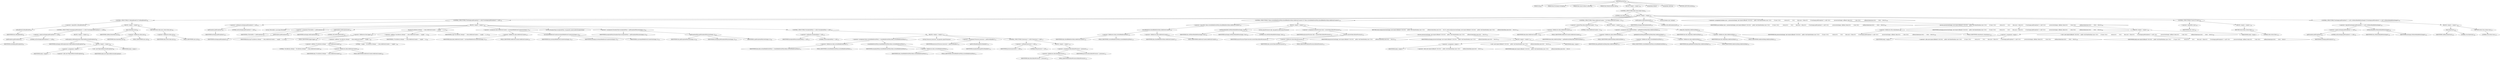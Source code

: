 digraph "process" {  
"222" [label = <(METHOD,process)<SUB>89</SUB>> ]
"27" [label = <(PARAM,this)<SUB>89</SUB>> ]
"223" [label = <(PARAM,final Exchange exchange)<SUB>89</SUB>> ]
"224" [label = <(PARAM,final AsyncCallback callback)<SUB>89</SUB>> ]
"225" [label = <(PARAM,final RedeliveryData data)<SUB>89</SUB>> ]
"226" [label = <(BLOCK,&lt;empty&gt;,&lt;empty&gt;)<SUB>89</SUB>> ]
"227" [label = <(CONTROL_STRUCTURE,while (true),while (true))<SUB>91</SUB>> ]
"228" [label = <(LITERAL,true,while (true))<SUB>91</SUB>> ]
"229" [label = <(BLOCK,&lt;empty&gt;,&lt;empty&gt;)<SUB>91</SUB>> ]
"230" [label = <(CONTROL_STRUCTURE,if (!isRunAllowed()),if (!isRunAllowed()))<SUB>94</SUB>> ]
"231" [label = <(&lt;operator&gt;.logicalNot,!isRunAllowed())<SUB>94</SUB>> ]
"232" [label = <(isRunAllowed,isRunAllowed())<SUB>94</SUB>> ]
"26" [label = <(IDENTIFIER,this,isRunAllowed())<SUB>94</SUB>> ]
"233" [label = <(BLOCK,&lt;empty&gt;,&lt;empty&gt;)<SUB>94</SUB>> ]
"234" [label = <(CONTROL_STRUCTURE,if (exchange.getException() == null),if (exchange.getException() == null))<SUB>95</SUB>> ]
"235" [label = <(&lt;operator&gt;.equals,exchange.getException() == null)<SUB>95</SUB>> ]
"236" [label = <(getException,getException())<SUB>95</SUB>> ]
"237" [label = <(IDENTIFIER,exchange,getException())<SUB>95</SUB>> ]
"238" [label = <(LITERAL,null,exchange.getException() == null)<SUB>95</SUB>> ]
"239" [label = <(BLOCK,&lt;empty&gt;,&lt;empty&gt;)<SUB>95</SUB>> ]
"240" [label = <(setException,setException(new RejectedExecutionException()))<SUB>96</SUB>> ]
"241" [label = <(IDENTIFIER,exchange,setException(new RejectedExecutionException()))<SUB>96</SUB>> ]
"242" [label = <(BLOCK,&lt;empty&gt;,&lt;empty&gt;)<SUB>96</SUB>> ]
"243" [label = <(&lt;operator&gt;.assignment,&lt;empty&gt;)> ]
"244" [label = <(IDENTIFIER,$obj3,&lt;empty&gt;)> ]
"245" [label = <(&lt;operator&gt;.alloc,new RejectedExecutionException())<SUB>96</SUB>> ]
"246" [label = <(&lt;init&gt;,new RejectedExecutionException())<SUB>96</SUB>> ]
"247" [label = <(IDENTIFIER,$obj3,new RejectedExecutionException())> ]
"248" [label = <(IDENTIFIER,$obj3,&lt;empty&gt;)> ]
"249" [label = <(done,done(data.sync))<SUB>98</SUB>> ]
"250" [label = <(IDENTIFIER,callback,done(data.sync))<SUB>98</SUB>> ]
"251" [label = <(&lt;operator&gt;.fieldAccess,data.sync)<SUB>98</SUB>> ]
"252" [label = <(IDENTIFIER,data,done(data.sync))<SUB>98</SUB>> ]
"253" [label = <(FIELD_IDENTIFIER,sync,sync)<SUB>98</SUB>> ]
"254" [label = <(RETURN,return data.sync;,return data.sync;)<SUB>99</SUB>> ]
"255" [label = <(&lt;operator&gt;.fieldAccess,data.sync)<SUB>99</SUB>> ]
"256" [label = <(IDENTIFIER,data,return data.sync;)<SUB>99</SUB>> ]
"257" [label = <(FIELD_IDENTIFIER,sync,sync)<SUB>99</SUB>> ]
"258" [label = <(CONTROL_STRUCTURE,if (exchange.getException() != null),if (exchange.getException() != null))<SUB>102</SUB>> ]
"259" [label = <(&lt;operator&gt;.notEquals,exchange.getException() != null)<SUB>102</SUB>> ]
"260" [label = <(getException,getException())<SUB>102</SUB>> ]
"261" [label = <(IDENTIFIER,exchange,getException())<SUB>102</SUB>> ]
"262" [label = <(LITERAL,null,exchange.getException() != null)<SUB>102</SUB>> ]
"263" [label = <(BLOCK,&lt;empty&gt;,&lt;empty&gt;)<SUB>102</SUB>> ]
"264" [label = <(LOCAL,Throwable e: java.lang.Throwable)> ]
"265" [label = <(&lt;operator&gt;.assignment,Throwable e = getException())<SUB>103</SUB>> ]
"266" [label = <(IDENTIFIER,e,Throwable e = getException())<SUB>103</SUB>> ]
"267" [label = <(getException,getException())<SUB>103</SUB>> ]
"268" [label = <(IDENTIFIER,exchange,getException())<SUB>103</SUB>> ]
"269" [label = <(setException,setException(null))<SUB>104</SUB>> ]
"270" [label = <(IDENTIFIER,exchange,setException(null))<SUB>104</SUB>> ]
"271" [label = <(LITERAL,null,setException(null))<SUB>104</SUB>> ]
"272" [label = <(log,log(&quot;On delivery attempt: &quot; + data.redeliveryCounter + &quot; caught: &quot; + e, e))<SUB>106</SUB>> ]
"273" [label = <(&lt;operator&gt;.fieldAccess,this.logger)<SUB>106</SUB>> ]
"274" [label = <(IDENTIFIER,this,log(&quot;On delivery attempt: &quot; + data.redeliveryCounter + &quot; caught: &quot; + e, e))<SUB>106</SUB>> ]
"275" [label = <(FIELD_IDENTIFIER,logger,logger)<SUB>106</SUB>> ]
"276" [label = <(&lt;operator&gt;.addition,&quot;On delivery attempt: &quot; + data.redeliveryCounter + &quot; caught: &quot; + e)<SUB>106</SUB>> ]
"277" [label = <(&lt;operator&gt;.addition,&quot;On delivery attempt: &quot; + data.redeliveryCounter + &quot; caught: &quot;)<SUB>106</SUB>> ]
"278" [label = <(&lt;operator&gt;.addition,&quot;On delivery attempt: &quot; + data.redeliveryCounter)<SUB>106</SUB>> ]
"279" [label = <(LITERAL,&quot;On delivery attempt: &quot;,&quot;On delivery attempt: &quot; + data.redeliveryCounter)<SUB>106</SUB>> ]
"280" [label = <(&lt;operator&gt;.fieldAccess,data.redeliveryCounter)<SUB>106</SUB>> ]
"281" [label = <(IDENTIFIER,data,&quot;On delivery attempt: &quot; + data.redeliveryCounter)<SUB>106</SUB>> ]
"282" [label = <(FIELD_IDENTIFIER,redeliveryCounter,redeliveryCounter)<SUB>106</SUB>> ]
"283" [label = <(LITERAL,&quot; caught: &quot;,&quot;On delivery attempt: &quot; + data.redeliveryCounter + &quot; caught: &quot;)<SUB>106</SUB>> ]
"284" [label = <(IDENTIFIER,e,&quot;On delivery attempt: &quot; + data.redeliveryCounter + &quot; caught: &quot; + e)<SUB>106</SUB>> ]
"285" [label = <(IDENTIFIER,e,log(&quot;On delivery attempt: &quot; + data.redeliveryCounter + &quot; caught: &quot; + e, e))<SUB>106</SUB>> ]
"286" [label = <(&lt;operator&gt;.assignment,data.redeliveryCounter = incrementRedeliveryCounter(exchange, e))<SUB>107</SUB>> ]
"287" [label = <(&lt;operator&gt;.fieldAccess,data.redeliveryCounter)<SUB>107</SUB>> ]
"288" [label = <(IDENTIFIER,data,data.redeliveryCounter = incrementRedeliveryCounter(exchange, e))<SUB>107</SUB>> ]
"289" [label = <(FIELD_IDENTIFIER,redeliveryCounter,redeliveryCounter)<SUB>107</SUB>> ]
"290" [label = <(incrementRedeliveryCounter,incrementRedeliveryCounter(exchange, e))<SUB>107</SUB>> ]
"28" [label = <(IDENTIFIER,this,incrementRedeliveryCounter(exchange, e))<SUB>107</SUB>> ]
"291" [label = <(IDENTIFIER,exchange,incrementRedeliveryCounter(exchange, e))<SUB>107</SUB>> ]
"292" [label = <(IDENTIFIER,e,incrementRedeliveryCounter(exchange, e))<SUB>107</SUB>> ]
"293" [label = <(LOCAL,ExceptionType exceptionPolicy: org.apache.camel.model.ExceptionType)> ]
"294" [label = <(&lt;operator&gt;.assignment,ExceptionType exceptionPolicy = getExceptionPolicy(exchange, e))<SUB>109</SUB>> ]
"295" [label = <(IDENTIFIER,exceptionPolicy,ExceptionType exceptionPolicy = getExceptionPolicy(exchange, e))<SUB>109</SUB>> ]
"296" [label = <(getExceptionPolicy,getExceptionPolicy(exchange, e))<SUB>109</SUB>> ]
"29" [label = <(IDENTIFIER,this,getExceptionPolicy(exchange, e))<SUB>109</SUB>> ]
"297" [label = <(IDENTIFIER,exchange,getExceptionPolicy(exchange, e))<SUB>109</SUB>> ]
"298" [label = <(IDENTIFIER,e,getExceptionPolicy(exchange, e))<SUB>109</SUB>> ]
"299" [label = <(CONTROL_STRUCTURE,if (exceptionPolicy != null),if (exceptionPolicy != null))<SUB>110</SUB>> ]
"300" [label = <(&lt;operator&gt;.notEquals,exceptionPolicy != null)<SUB>110</SUB>> ]
"301" [label = <(IDENTIFIER,exceptionPolicy,exceptionPolicy != null)<SUB>110</SUB>> ]
"302" [label = <(LITERAL,null,exceptionPolicy != null)<SUB>110</SUB>> ]
"303" [label = <(BLOCK,&lt;empty&gt;,&lt;empty&gt;)<SUB>110</SUB>> ]
"304" [label = <(&lt;operator&gt;.assignment,data.currentRedeliveryPolicy = createRedeliveryPolicy(data.currentRedeliveryPolicy))<SUB>111</SUB>> ]
"305" [label = <(&lt;operator&gt;.fieldAccess,data.currentRedeliveryPolicy)<SUB>111</SUB>> ]
"306" [label = <(IDENTIFIER,data,data.currentRedeliveryPolicy = createRedeliveryPolicy(data.currentRedeliveryPolicy))<SUB>111</SUB>> ]
"307" [label = <(FIELD_IDENTIFIER,currentRedeliveryPolicy,currentRedeliveryPolicy)<SUB>111</SUB>> ]
"308" [label = <(createRedeliveryPolicy,createRedeliveryPolicy(data.currentRedeliveryPolicy))<SUB>111</SUB>> ]
"309" [label = <(IDENTIFIER,exceptionPolicy,createRedeliveryPolicy(data.currentRedeliveryPolicy))<SUB>111</SUB>> ]
"310" [label = <(&lt;operator&gt;.fieldAccess,data.currentRedeliveryPolicy)<SUB>111</SUB>> ]
"311" [label = <(IDENTIFIER,data,createRedeliveryPolicy(data.currentRedeliveryPolicy))<SUB>111</SUB>> ]
"312" [label = <(FIELD_IDENTIFIER,currentRedeliveryPolicy,currentRedeliveryPolicy)<SUB>111</SUB>> ]
"313" [label = <(LOCAL,Processor processor: org.apache.camel.Processor)> ]
"314" [label = <(&lt;operator&gt;.assignment,Processor processor = getErrorHandler())<SUB>112</SUB>> ]
"315" [label = <(IDENTIFIER,processor,Processor processor = getErrorHandler())<SUB>112</SUB>> ]
"316" [label = <(getErrorHandler,getErrorHandler())<SUB>112</SUB>> ]
"317" [label = <(IDENTIFIER,exceptionPolicy,getErrorHandler())<SUB>112</SUB>> ]
"318" [label = <(CONTROL_STRUCTURE,if (processor != null),if (processor != null))<SUB>113</SUB>> ]
"319" [label = <(&lt;operator&gt;.notEquals,processor != null)<SUB>113</SUB>> ]
"320" [label = <(IDENTIFIER,processor,processor != null)<SUB>113</SUB>> ]
"321" [label = <(LITERAL,null,processor != null)<SUB>113</SUB>> ]
"322" [label = <(BLOCK,&lt;empty&gt;,&lt;empty&gt;)<SUB>113</SUB>> ]
"323" [label = <(&lt;operator&gt;.assignment,data.failureProcessor = processor)<SUB>114</SUB>> ]
"324" [label = <(&lt;operator&gt;.fieldAccess,data.failureProcessor)<SUB>114</SUB>> ]
"325" [label = <(IDENTIFIER,data,data.failureProcessor = processor)<SUB>114</SUB>> ]
"326" [label = <(FIELD_IDENTIFIER,failureProcessor,failureProcessor)<SUB>114</SUB>> ]
"327" [label = <(IDENTIFIER,processor,data.failureProcessor = processor)<SUB>114</SUB>> ]
"328" [label = <(CONTROL_STRUCTURE,if (!data.currentRedeliveryPolicy.shouldRedeliver(data.redeliveryCounter)),if (!data.currentRedeliveryPolicy.shouldRedeliver(data.redeliveryCounter)))<SUB>119</SUB>> ]
"329" [label = <(&lt;operator&gt;.logicalNot,!data.currentRedeliveryPolicy.shouldRedeliver(data.redeliveryCounter))<SUB>119</SUB>> ]
"330" [label = <(shouldRedeliver,shouldRedeliver(data.redeliveryCounter))<SUB>119</SUB>> ]
"331" [label = <(&lt;operator&gt;.fieldAccess,data.currentRedeliveryPolicy)<SUB>119</SUB>> ]
"332" [label = <(IDENTIFIER,data,shouldRedeliver(data.redeliveryCounter))<SUB>119</SUB>> ]
"333" [label = <(FIELD_IDENTIFIER,currentRedeliveryPolicy,currentRedeliveryPolicy)<SUB>119</SUB>> ]
"334" [label = <(&lt;operator&gt;.fieldAccess,data.redeliveryCounter)<SUB>119</SUB>> ]
"335" [label = <(IDENTIFIER,data,shouldRedeliver(data.redeliveryCounter))<SUB>119</SUB>> ]
"336" [label = <(FIELD_IDENTIFIER,redeliveryCounter,redeliveryCounter)<SUB>119</SUB>> ]
"337" [label = <(BLOCK,&lt;empty&gt;,&lt;empty&gt;)<SUB>119</SUB>> ]
"338" [label = <(setFailureHandled,setFailureHandled(exchange, true))<SUB>120</SUB>> ]
"30" [label = <(IDENTIFIER,this,setFailureHandled(exchange, true))<SUB>120</SUB>> ]
"339" [label = <(IDENTIFIER,exchange,setFailureHandled(exchange, true))<SUB>120</SUB>> ]
"340" [label = <(LITERAL,true,setFailureHandled(exchange, true))<SUB>120</SUB>> ]
"341" [label = <(LOCAL,AsyncProcessor afp: org.apache.camel.AsyncProcessor)> ]
"342" [label = <(&lt;operator&gt;.assignment,AsyncProcessor afp = convert(data.failureProcessor))<SUB>121</SUB>> ]
"343" [label = <(IDENTIFIER,afp,AsyncProcessor afp = convert(data.failureProcessor))<SUB>121</SUB>> ]
"344" [label = <(convert,convert(data.failureProcessor))<SUB>121</SUB>> ]
"345" [label = <(IDENTIFIER,AsyncProcessorTypeConverter,convert(data.failureProcessor))<SUB>121</SUB>> ]
"346" [label = <(&lt;operator&gt;.fieldAccess,data.failureProcessor)<SUB>121</SUB>> ]
"347" [label = <(IDENTIFIER,data,convert(data.failureProcessor))<SUB>121</SUB>> ]
"348" [label = <(FIELD_IDENTIFIER,failureProcessor,failureProcessor)<SUB>121</SUB>> ]
"349" [label = <(RETURN,return afp.process(exchange, new AsyncCallback() {\012\012    public void done(boolean sync) {\012        callback.done(data.sync);\012    }\012});,return afp.process(exchange, new AsyncCallback() {\012\012    public void done(boolean sync) {\012        callback.done(data.sync);\012    }\012});)<SUB>122</SUB>> ]
"350" [label = <(process,process(exchange, new AsyncCallback() {\012\012    public void done(boolean sync) {\012        callback.done(data.sync);\012    }\012}))<SUB>122</SUB>> ]
"351" [label = <(IDENTIFIER,afp,process(exchange, new AsyncCallback() {\012\012    public void done(boolean sync) {\012        callback.done(data.sync);\012    }\012}))<SUB>122</SUB>> ]
"352" [label = <(IDENTIFIER,exchange,process(exchange, new AsyncCallback() {\012\012    public void done(boolean sync) {\012        callback.done(data.sync);\012    }\012}))<SUB>122</SUB>> ]
"353" [label = <(BLOCK,&lt;empty&gt;,&lt;empty&gt;)<SUB>122</SUB>> ]
"354" [label = <(&lt;operator&gt;.assignment,&lt;empty&gt;)> ]
"355" [label = <(IDENTIFIER,$obj4,&lt;empty&gt;)> ]
"356" [label = <(&lt;operator&gt;.alloc,new AsyncCallback() {\012\012    public void done(boolean sync) {\012        callback.done(data.sync);\012    }\012})<SUB>122</SUB>> ]
"357" [label = <(&lt;init&gt;,new AsyncCallback() {\012\012    public void done(boolean sync) {\012        callback.done(data.sync);\012    }\012})<SUB>122</SUB>> ]
"358" [label = <(IDENTIFIER,$obj4,new AsyncCallback() {\012\012    public void done(boolean sync) {\012        callback.done(data.sync);\012    }\012})> ]
"359" [label = <(IDENTIFIER,$obj4,&lt;empty&gt;)> ]
"360" [label = <(CONTROL_STRUCTURE,if (data.redeliveryCounter &gt; 0),if (data.redeliveryCounter &gt; 0))<SUB>129</SUB>> ]
"361" [label = <(&lt;operator&gt;.greaterThan,data.redeliveryCounter &gt; 0)<SUB>129</SUB>> ]
"362" [label = <(&lt;operator&gt;.fieldAccess,data.redeliveryCounter)<SUB>129</SUB>> ]
"363" [label = <(IDENTIFIER,data,data.redeliveryCounter &gt; 0)<SUB>129</SUB>> ]
"364" [label = <(FIELD_IDENTIFIER,redeliveryCounter,redeliveryCounter)<SUB>129</SUB>> ]
"365" [label = <(LITERAL,0,data.redeliveryCounter &gt; 0)<SUB>129</SUB>> ]
"366" [label = <(BLOCK,&lt;empty&gt;,&lt;empty&gt;)<SUB>129</SUB>> ]
"367" [label = <(&lt;operator&gt;.assignment,data.redeliveryDelay = getRedeliveryDelay(data.redeliveryDelay))<SUB>131</SUB>> ]
"368" [label = <(&lt;operator&gt;.fieldAccess,data.redeliveryDelay)<SUB>131</SUB>> ]
"369" [label = <(IDENTIFIER,data,data.redeliveryDelay = getRedeliveryDelay(data.redeliveryDelay))<SUB>131</SUB>> ]
"370" [label = <(FIELD_IDENTIFIER,redeliveryDelay,redeliveryDelay)<SUB>131</SUB>> ]
"371" [label = <(getRedeliveryDelay,getRedeliveryDelay(data.redeliveryDelay))<SUB>131</SUB>> ]
"372" [label = <(&lt;operator&gt;.fieldAccess,data.currentRedeliveryPolicy)<SUB>131</SUB>> ]
"373" [label = <(IDENTIFIER,data,getRedeliveryDelay(data.redeliveryDelay))<SUB>131</SUB>> ]
"374" [label = <(FIELD_IDENTIFIER,currentRedeliveryPolicy,currentRedeliveryPolicy)<SUB>131</SUB>> ]
"375" [label = <(&lt;operator&gt;.fieldAccess,data.redeliveryDelay)<SUB>131</SUB>> ]
"376" [label = <(IDENTIFIER,data,getRedeliveryDelay(data.redeliveryDelay))<SUB>131</SUB>> ]
"377" [label = <(FIELD_IDENTIFIER,redeliveryDelay,redeliveryDelay)<SUB>131</SUB>> ]
"378" [label = <(sleep,this.sleep(data.redeliveryDelay))<SUB>132</SUB>> ]
"31" [label = <(IDENTIFIER,this,this.sleep(data.redeliveryDelay))<SUB>132</SUB>> ]
"379" [label = <(&lt;operator&gt;.fieldAccess,data.redeliveryDelay)<SUB>132</SUB>> ]
"380" [label = <(IDENTIFIER,data,this.sleep(data.redeliveryDelay))<SUB>132</SUB>> ]
"381" [label = <(FIELD_IDENTIFIER,redeliveryDelay,redeliveryDelay)<SUB>132</SUB>> ]
"382" [label = <(setException,setException(null))<SUB>135</SUB>> ]
"383" [label = <(IDENTIFIER,exchange,setException(null))<SUB>135</SUB>> ]
"384" [label = <(LITERAL,null,setException(null))<SUB>135</SUB>> ]
"385" [label = <(LOCAL,boolean sync: boolean)> ]
"386" [label = <(&lt;operator&gt;.assignment,boolean sync = process(exchange, new AsyncCallback() {\012\012    public void done(boolean sync) {\012        if (sync) {\012            return;\012        }\012        data.sync = false;\012        if (exchange.getException() != null) {\012            process(exchange, callback, data);\012        } else {\012            callback.done(sync);\012        }\012    }\012}))<SUB>136</SUB>> ]
"387" [label = <(IDENTIFIER,sync,boolean sync = process(exchange, new AsyncCallback() {\012\012    public void done(boolean sync) {\012        if (sync) {\012            return;\012        }\012        data.sync = false;\012        if (exchange.getException() != null) {\012            process(exchange, callback, data);\012        } else {\012            callback.done(sync);\012        }\012    }\012}))<SUB>136</SUB>> ]
"388" [label = <(process,process(exchange, new AsyncCallback() {\012\012    public void done(boolean sync) {\012        if (sync) {\012            return;\012        }\012        data.sync = false;\012        if (exchange.getException() != null) {\012            process(exchange, callback, data);\012        } else {\012            callback.done(sync);\012        }\012    }\012}))<SUB>136</SUB>> ]
"389" [label = <(&lt;operator&gt;.fieldAccess,this.outputAsync)<SUB>136</SUB>> ]
"390" [label = <(IDENTIFIER,this,process(exchange, new AsyncCallback() {\012\012    public void done(boolean sync) {\012        if (sync) {\012            return;\012        }\012        data.sync = false;\012        if (exchange.getException() != null) {\012            process(exchange, callback, data);\012        } else {\012            callback.done(sync);\012        }\012    }\012}))<SUB>136</SUB>> ]
"391" [label = <(FIELD_IDENTIFIER,outputAsync,outputAsync)<SUB>136</SUB>> ]
"392" [label = <(IDENTIFIER,exchange,process(exchange, new AsyncCallback() {\012\012    public void done(boolean sync) {\012        if (sync) {\012            return;\012        }\012        data.sync = false;\012        if (exchange.getException() != null) {\012            process(exchange, callback, data);\012        } else {\012            callback.done(sync);\012        }\012    }\012}))<SUB>136</SUB>> ]
"393" [label = <(BLOCK,&lt;empty&gt;,&lt;empty&gt;)<SUB>136</SUB>> ]
"394" [label = <(&lt;operator&gt;.assignment,&lt;empty&gt;)> ]
"395" [label = <(IDENTIFIER,$obj5,&lt;empty&gt;)> ]
"396" [label = <(&lt;operator&gt;.alloc,new AsyncCallback() {\012\012    public void done(boolean sync) {\012        if (sync) {\012            return;\012        }\012        data.sync = false;\012        if (exchange.getException() != null) {\012            process(exchange, callback, data);\012        } else {\012            callback.done(sync);\012        }\012    }\012})<SUB>136</SUB>> ]
"397" [label = <(&lt;init&gt;,new AsyncCallback() {\012\012    public void done(boolean sync) {\012        if (sync) {\012            return;\012        }\012        data.sync = false;\012        if (exchange.getException() != null) {\012            process(exchange, callback, data);\012        } else {\012            callback.done(sync);\012        }\012    }\012})<SUB>136</SUB>> ]
"398" [label = <(IDENTIFIER,$obj5,new AsyncCallback() {\012\012    public void done(boolean sync) {\012        if (sync) {\012            return;\012        }\012        data.sync = false;\012        if (exchange.getException() != null) {\012            process(exchange, callback, data);\012        } else {\012            callback.done(sync);\012        }\012    }\012})> ]
"399" [label = <(IDENTIFIER,$obj5,&lt;empty&gt;)> ]
"400" [label = <(CONTROL_STRUCTURE,if (!sync),if (!sync))<SUB>150</SUB>> ]
"401" [label = <(&lt;operator&gt;.logicalNot,!sync)<SUB>150</SUB>> ]
"402" [label = <(IDENTIFIER,sync,!sync)<SUB>150</SUB>> ]
"403" [label = <(BLOCK,&lt;empty&gt;,&lt;empty&gt;)<SUB>150</SUB>> ]
"404" [label = <(RETURN,return false;,return false;)<SUB>152</SUB>> ]
"405" [label = <(LITERAL,false,return false;)<SUB>152</SUB>> ]
"406" [label = <(CONTROL_STRUCTURE,if (exchange.getException() == null || isFailureHandled(exchange)),if (exchange.getException() == null || isFailureHandled(exchange)))<SUB>154</SUB>> ]
"407" [label = <(&lt;operator&gt;.logicalOr,exchange.getException() == null || isFailureHandled(exchange))<SUB>154</SUB>> ]
"408" [label = <(&lt;operator&gt;.equals,exchange.getException() == null)<SUB>154</SUB>> ]
"409" [label = <(getException,getException())<SUB>154</SUB>> ]
"410" [label = <(IDENTIFIER,exchange,getException())<SUB>154</SUB>> ]
"411" [label = <(LITERAL,null,exchange.getException() == null)<SUB>154</SUB>> ]
"412" [label = <(isFailureHandled,isFailureHandled(exchange))<SUB>154</SUB>> ]
"32" [label = <(IDENTIFIER,this,isFailureHandled(exchange))<SUB>154</SUB>> ]
"413" [label = <(IDENTIFIER,exchange,isFailureHandled(exchange))<SUB>154</SUB>> ]
"414" [label = <(BLOCK,&lt;empty&gt;,&lt;empty&gt;)<SUB>154</SUB>> ]
"415" [label = <(done,done(true))<SUB>156</SUB>> ]
"416" [label = <(IDENTIFIER,callback,done(true))<SUB>156</SUB>> ]
"417" [label = <(LITERAL,true,done(true))<SUB>156</SUB>> ]
"418" [label = <(RETURN,return true;,return true;)<SUB>157</SUB>> ]
"419" [label = <(LITERAL,true,return true;)<SUB>157</SUB>> ]
"420" [label = <(MODIFIER,PUBLIC)> ]
"421" [label = <(MODIFIER,VIRTUAL)> ]
"422" [label = <(METHOD_RETURN,boolean)<SUB>89</SUB>> ]
  "222" -> "27" 
  "222" -> "223" 
  "222" -> "224" 
  "222" -> "225" 
  "222" -> "226" 
  "222" -> "420" 
  "222" -> "421" 
  "222" -> "422" 
  "226" -> "227" 
  "227" -> "228" 
  "227" -> "229" 
  "229" -> "230" 
  "229" -> "258" 
  "229" -> "328" 
  "229" -> "360" 
  "229" -> "382" 
  "229" -> "385" 
  "229" -> "386" 
  "229" -> "400" 
  "229" -> "406" 
  "230" -> "231" 
  "230" -> "233" 
  "231" -> "232" 
  "232" -> "26" 
  "233" -> "234" 
  "233" -> "249" 
  "233" -> "254" 
  "234" -> "235" 
  "234" -> "239" 
  "235" -> "236" 
  "235" -> "238" 
  "236" -> "237" 
  "239" -> "240" 
  "240" -> "241" 
  "240" -> "242" 
  "242" -> "243" 
  "242" -> "246" 
  "242" -> "248" 
  "243" -> "244" 
  "243" -> "245" 
  "246" -> "247" 
  "249" -> "250" 
  "249" -> "251" 
  "251" -> "252" 
  "251" -> "253" 
  "254" -> "255" 
  "255" -> "256" 
  "255" -> "257" 
  "258" -> "259" 
  "258" -> "263" 
  "259" -> "260" 
  "259" -> "262" 
  "260" -> "261" 
  "263" -> "264" 
  "263" -> "265" 
  "263" -> "269" 
  "263" -> "272" 
  "263" -> "286" 
  "263" -> "293" 
  "263" -> "294" 
  "263" -> "299" 
  "265" -> "266" 
  "265" -> "267" 
  "267" -> "268" 
  "269" -> "270" 
  "269" -> "271" 
  "272" -> "273" 
  "272" -> "276" 
  "272" -> "285" 
  "273" -> "274" 
  "273" -> "275" 
  "276" -> "277" 
  "276" -> "284" 
  "277" -> "278" 
  "277" -> "283" 
  "278" -> "279" 
  "278" -> "280" 
  "280" -> "281" 
  "280" -> "282" 
  "286" -> "287" 
  "286" -> "290" 
  "287" -> "288" 
  "287" -> "289" 
  "290" -> "28" 
  "290" -> "291" 
  "290" -> "292" 
  "294" -> "295" 
  "294" -> "296" 
  "296" -> "29" 
  "296" -> "297" 
  "296" -> "298" 
  "299" -> "300" 
  "299" -> "303" 
  "300" -> "301" 
  "300" -> "302" 
  "303" -> "304" 
  "303" -> "313" 
  "303" -> "314" 
  "303" -> "318" 
  "304" -> "305" 
  "304" -> "308" 
  "305" -> "306" 
  "305" -> "307" 
  "308" -> "309" 
  "308" -> "310" 
  "310" -> "311" 
  "310" -> "312" 
  "314" -> "315" 
  "314" -> "316" 
  "316" -> "317" 
  "318" -> "319" 
  "318" -> "322" 
  "319" -> "320" 
  "319" -> "321" 
  "322" -> "323" 
  "323" -> "324" 
  "323" -> "327" 
  "324" -> "325" 
  "324" -> "326" 
  "328" -> "329" 
  "328" -> "337" 
  "329" -> "330" 
  "330" -> "331" 
  "330" -> "334" 
  "331" -> "332" 
  "331" -> "333" 
  "334" -> "335" 
  "334" -> "336" 
  "337" -> "338" 
  "337" -> "341" 
  "337" -> "342" 
  "337" -> "349" 
  "338" -> "30" 
  "338" -> "339" 
  "338" -> "340" 
  "342" -> "343" 
  "342" -> "344" 
  "344" -> "345" 
  "344" -> "346" 
  "346" -> "347" 
  "346" -> "348" 
  "349" -> "350" 
  "350" -> "351" 
  "350" -> "352" 
  "350" -> "353" 
  "353" -> "354" 
  "353" -> "357" 
  "353" -> "359" 
  "354" -> "355" 
  "354" -> "356" 
  "357" -> "358" 
  "360" -> "361" 
  "360" -> "366" 
  "361" -> "362" 
  "361" -> "365" 
  "362" -> "363" 
  "362" -> "364" 
  "366" -> "367" 
  "366" -> "378" 
  "367" -> "368" 
  "367" -> "371" 
  "368" -> "369" 
  "368" -> "370" 
  "371" -> "372" 
  "371" -> "375" 
  "372" -> "373" 
  "372" -> "374" 
  "375" -> "376" 
  "375" -> "377" 
  "378" -> "31" 
  "378" -> "379" 
  "379" -> "380" 
  "379" -> "381" 
  "382" -> "383" 
  "382" -> "384" 
  "386" -> "387" 
  "386" -> "388" 
  "388" -> "389" 
  "388" -> "392" 
  "388" -> "393" 
  "389" -> "390" 
  "389" -> "391" 
  "393" -> "394" 
  "393" -> "397" 
  "393" -> "399" 
  "394" -> "395" 
  "394" -> "396" 
  "397" -> "398" 
  "400" -> "401" 
  "400" -> "403" 
  "401" -> "402" 
  "403" -> "404" 
  "404" -> "405" 
  "406" -> "407" 
  "406" -> "414" 
  "407" -> "408" 
  "407" -> "412" 
  "408" -> "409" 
  "408" -> "411" 
  "409" -> "410" 
  "412" -> "32" 
  "412" -> "413" 
  "414" -> "415" 
  "414" -> "418" 
  "415" -> "416" 
  "415" -> "417" 
  "418" -> "419" 
}
